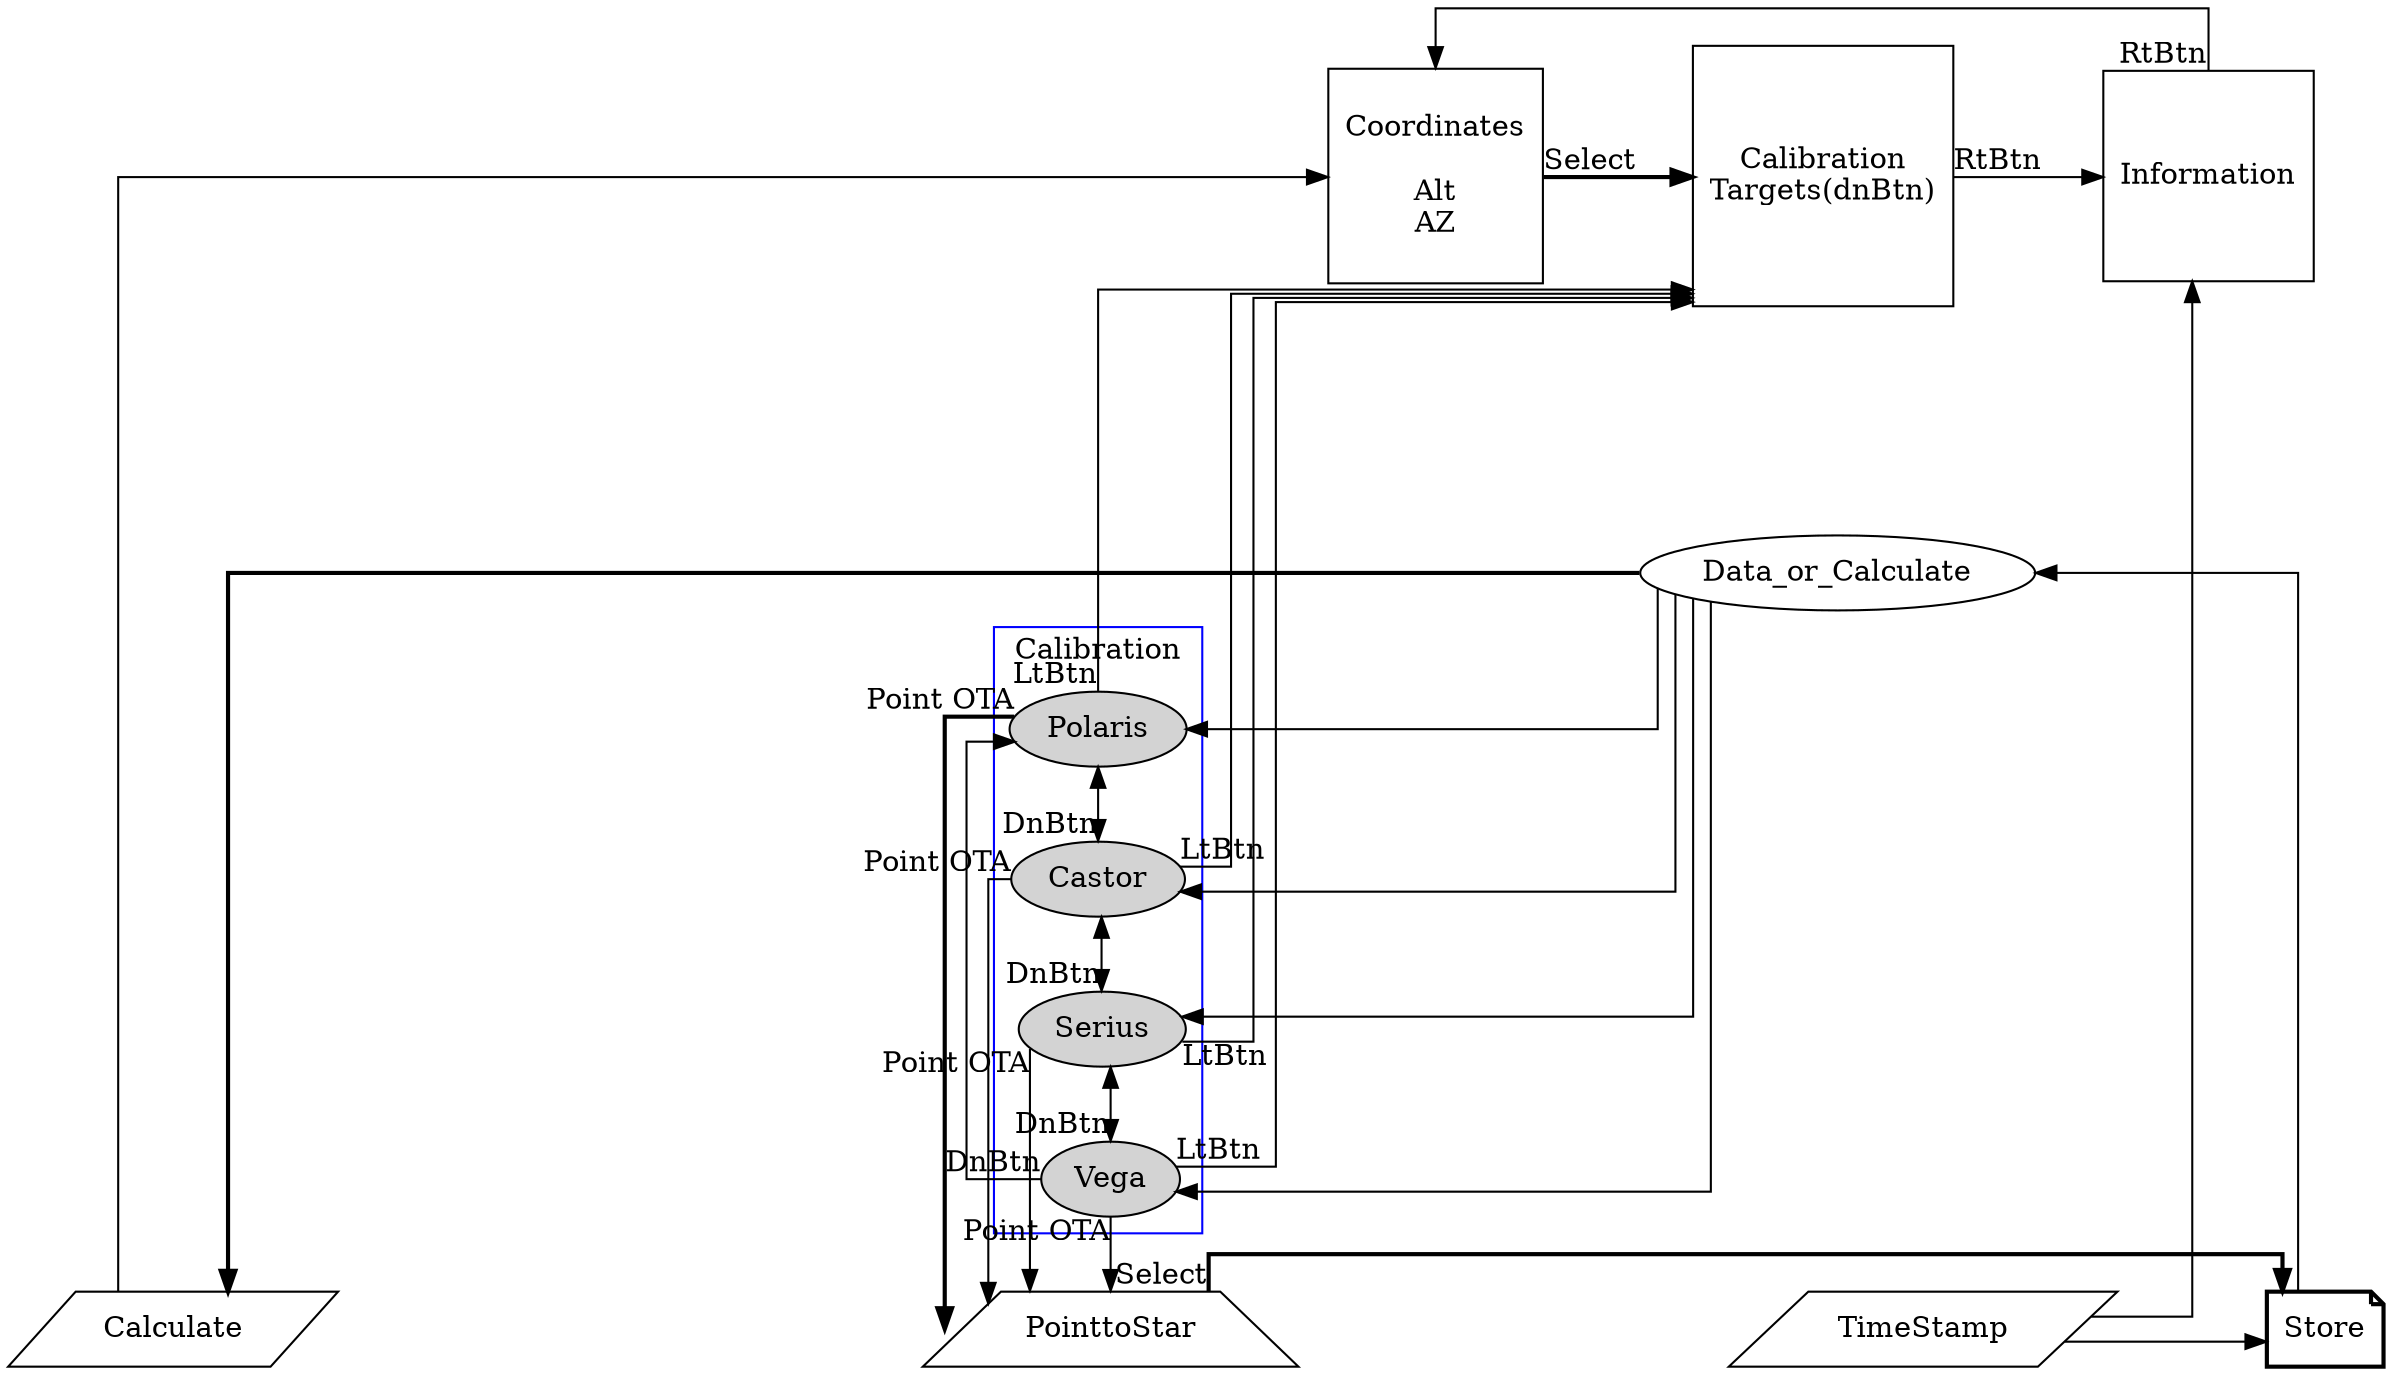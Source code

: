 digraph  {
    rankdir=TB
	splines="Ortho"
	nodesep=1
	concentrate="true"

	subgraph cluster_A {

		color=blue;
		node [style=filled];
		Polaris; Castor; Serius; Vega;

		label = "Calibration"
		}

	subgraph cluster_C {
		color=green;
		node [style=filled];
		color=blue;

		label = "Top Menu";
		}

	Coordinates -> Calibration [taillabel="Select", style=bold]
    Calibration [shape=square]
    Coordinates [shape=square]
    Information [shape=square]

	Coordinates[label="Coordinates\n\nAlt\nAZ"]

	Calibration [label="Calibration\nTargets(dnBtn)"]
	Calibration -> Polaris [taillabel="DnBtn", style=bold]
	Calibration -> Information [taillabel="RtBtn"]
	Calibration -> Coordinates [taillabel="LtBtn"]

	Information -> Calibration [taillabel="LtBtn"]
	Information -> Coordinates [taillabel="RtBtn"]

	Polaris -> Castor [taillabel="DnBtn"]
	Polaris -> Calibration [taillabel="LtBtn"]
	Polaris -> PointtoStar[taillabel="Point OTA", style=bold]

	Castor -> Polaris [taillabel="UpBtn"]
	Castor -> Serius [taillabel="DnBtn"]
	Castor -> Calibration [taillabel="LtBtn"]
	Castor -> PointtoStar [taillabel="Point OTA"]

	Serius -> Castor [taillabel="UpBtn"]
	Serius -> Vega[taillabel="DnBtn"]
	Serius -> Calibration [taillabel="LtBtn"]
	Serius -> PointtoStar [taillabel="Point OTA"]

	Vega -> Serius [taillabel="UpBtn"]
	Vega -> Polaris [taillabel="DnBtn"]
	Vega -> Calibration [taillabel="LtBtn"]
	Vega -> PointtoStar [taillabel="Point OTA"]

	PointtoStar[shape=trapezium, style=notfilled];
	PointtoStar -> Store [taillabel="Select", style=bold]

	Store [shape=note, style=notfilled, style=bold]

	TimeStamp [shape=parallelogram]
	TimeStamp -> Store
	TimeStamp -> Information

	Data_or_Calculate -> Polaris;
	Data_or_Calculate -> Castor;
	Data_or_Calculate -> Serius;
	Data_or_Calculate -> Vega;
	Store -> Data_or_Calculate

	Calculate [shape=parallelogram]
	Data_or_Calculate -> Calculate [style=bold]
	Calculate -> Coordinates


	{rank=source; Coordinates Calibration Information;}
//	{rank=max; Calculate TimeStamp}
	{rank=max; Store Calculate TimeStamp PointtoStar }
//	{rank=sink; Data_or_Calculate }

}
